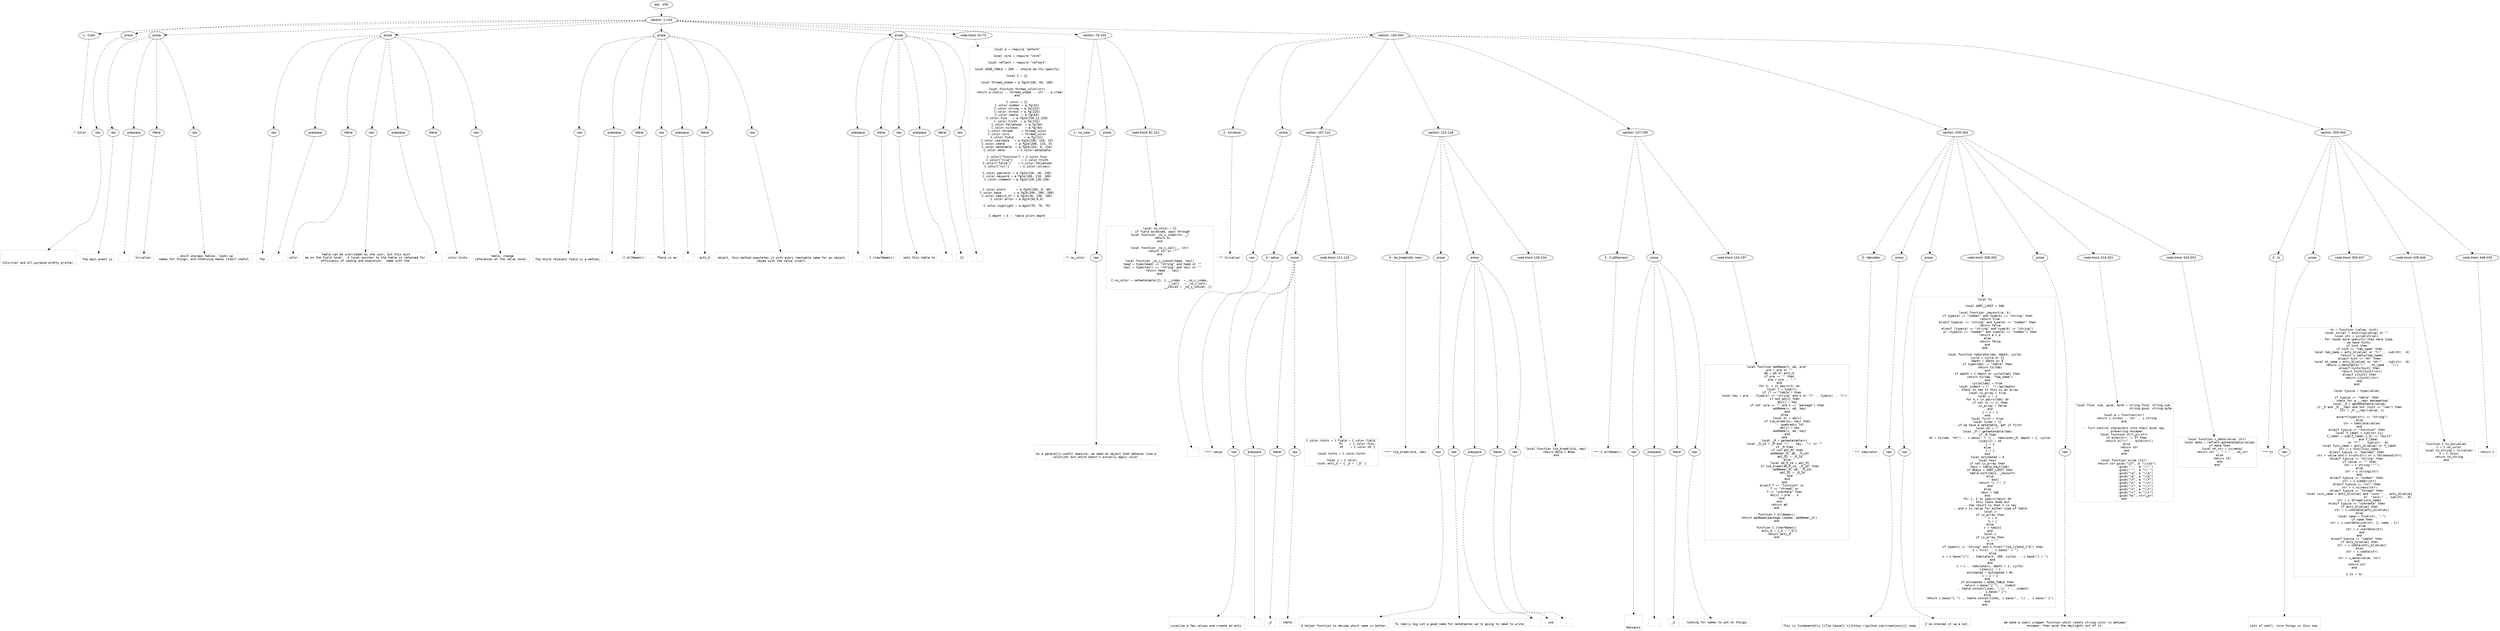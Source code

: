 digraph lpegNode {

node [fontname=Helvetica]
edge [style=dashed]

doc_0 [label="doc - 450"]


doc_0 -> { section_1}
{rank=same; section_1}

section_1 [label="section: 1-103"]


// END RANK doc_0

section_1 -> { header_2 prose_3 prose_4 prose_5 prose_6 prose_7 codeblock_8 section_9 section_10}
{rank=same; header_2 prose_3 prose_4 prose_5 prose_6 prose_7 codeblock_8 section_9 section_10}

header_2 [label="1 : Color"]

prose_3 [label="prose"]

prose_4 [label="prose"]

prose_5 [label="prose"]

prose_6 [label="prose"]

prose_7 [label="prose"]

codeblock_8 [label="code block 20-73"]

section_9 [label="section: 76-103"]

section_10 [label="section: 104-354"]


// END RANK section_1

header_2 -> leaf_11
leaf_11  [color=Gray,shape=rectangle,fontname=Inconsolata,label="* Color"]
// END RANK header_2

prose_3 -> { raw_12}
{rank=same; raw_12}

raw_12 [label="raw"]


// END RANK prose_3

raw_12 -> leaf_13
leaf_13  [color=Gray,shape=rectangle,fontname=Inconsolata,label="


Colorizer and all-purpose pretty printer.
"]
// END RANK raw_12

prose_4 -> { raw_14 prespace_15 literal_16 raw_17}
{rank=same; raw_14 prespace_15 literal_16 raw_17}

raw_14 [label="raw"]

prespace_15 [label="prespace"]

literal_16 [label="literal"]

raw_17 [label="raw"]


// END RANK prose_4

raw_14 -> leaf_18
leaf_18  [color=Gray,shape=rectangle,fontname=Inconsolata,label="
The main event is"]
// END RANK raw_14

prespace_15 -> leaf_19
leaf_19  [color=Gray,shape=rectangle,fontname=Inconsolata,label=" "]
// END RANK prespace_15

literal_16 -> leaf_20
leaf_20  [color=Gray,shape=rectangle,fontname=Inconsolata,label="ts(value)"]
// END RANK literal_16

raw_17 -> leaf_21
leaf_21  [color=Gray,shape=rectangle,fontname=Inconsolata,label=", which unwraps tables, looks up
names for things, and otherwise makes itself useful.
"]
// END RANK raw_17

prose_5 -> { raw_22 prespace_23 literal_24 raw_25 prespace_26 literal_27 raw_28}
{rank=same; raw_22 prespace_23 literal_24 raw_25 prespace_26 literal_27 raw_28}

raw_22 [label="raw"]

prespace_23 [label="prespace"]

literal_24 [label="literal"]

raw_25 [label="raw"]

prespace_26 [label="prespace"]

literal_27 [label="literal"]

raw_28 [label="raw"]


// END RANK prose_5

raw_22 -> leaf_29
leaf_29  [color=Gray,shape=rectangle,fontname=Inconsolata,label="
The"]
// END RANK raw_22

prespace_23 -> leaf_30
leaf_30  [color=Gray,shape=rectangle,fontname=Inconsolata,label=" "]
// END RANK prespace_23

literal_24 -> leaf_31
leaf_31  [color=Gray,shape=rectangle,fontname=Inconsolata,label="color"]
// END RANK literal_24

raw_25 -> leaf_32
leaf_32  [color=Gray,shape=rectangle,fontname=Inconsolata,label=" table can be overridden by the user, but this must
be on the field level.  A local pointer to the table is retained for
efficiency of coding and execution.  Same with the"]
// END RANK raw_25

prespace_26 -> leaf_33
leaf_33  [color=Gray,shape=rectangle,fontname=Inconsolata,label=" "]
// END RANK prespace_26

literal_27 -> leaf_34
leaf_34  [color=Gray,shape=rectangle,fontname=Inconsolata,label="color.hints"]
// END RANK literal_27

raw_28 -> leaf_35
leaf_35  [color=Gray,shape=rectangle,fontname=Inconsolata,label=" table, change
references at the value level.
"]
// END RANK raw_28

prose_6 -> { raw_36 prespace_37 literal_38 raw_39 prespace_40 literal_41 raw_42}
{rank=same; raw_36 prespace_37 literal_38 raw_39 prespace_40 literal_41 raw_42}

raw_36 [label="raw"]

prespace_37 [label="prespace"]

literal_38 [label="literal"]

raw_39 [label="raw"]

prespace_40 [label="prespace"]

literal_41 [label="literal"]

raw_42 [label="raw"]


// END RANK prose_6

raw_36 -> leaf_43
leaf_43  [color=Gray,shape=rectangle,fontname=Inconsolata,label="
The third relevant field is a method,"]
// END RANK raw_36

prespace_37 -> leaf_44
leaf_44  [color=Gray,shape=rectangle,fontname=Inconsolata,label=" "]
// END RANK prespace_37

literal_38 -> leaf_45
leaf_45  [color=Gray,shape=rectangle,fontname=Inconsolata,label="C.allNames()"]
// END RANK literal_38

raw_39 -> leaf_46
leaf_46  [color=Gray,shape=rectangle,fontname=Inconsolata,label=".  There is an"]
// END RANK raw_39

prespace_40 -> leaf_47
leaf_47  [color=Gray,shape=rectangle,fontname=Inconsolata,label=" "]
// END RANK prespace_40

literal_41 -> leaf_48
leaf_48  [color=Gray,shape=rectangle,fontname=Inconsolata,label="anti_G"]
// END RANK literal_41

raw_42 -> leaf_49
leaf_49  [color=Gray,shape=rectangle,fontname=Inconsolata,label="
object, this method populates it with every reachable name for an object,
keyed with the value itself.
"]
// END RANK raw_42

prose_7 -> { prespace_50 literal_51 raw_52 prespace_53 literal_54 raw_55}
{rank=same; prespace_50 literal_51 raw_52 prespace_53 literal_54 raw_55}

prespace_50 [label="prespace"]

literal_51 [label="literal"]

raw_52 [label="raw"]

prespace_53 [label="prespace"]

literal_54 [label="literal"]

raw_55 [label="raw"]


// END RANK prose_7

prespace_50 -> leaf_56
leaf_56  [color=Gray,shape=rectangle,fontname=Inconsolata,label=""]
// END RANK prespace_50

literal_51 -> leaf_57
leaf_57  [color=Gray,shape=rectangle,fontname=Inconsolata,label="C.clearNames()"]
// END RANK literal_51

raw_52 -> leaf_58
leaf_58  [color=Gray,shape=rectangle,fontname=Inconsolata,label=" sets this table to"]
// END RANK raw_52

prespace_53 -> leaf_59
leaf_59  [color=Gray,shape=rectangle,fontname=Inconsolata,label=" "]
// END RANK prespace_53

literal_54 -> leaf_60
leaf_60  [color=Gray,shape=rectangle,fontname=Inconsolata,label="{}"]
// END RANK literal_54

raw_55 -> leaf_61
leaf_61  [color=Gray,shape=rectangle,fontname=Inconsolata,label=".
"]
// END RANK raw_55

codeblock_8 -> leaf_62
leaf_62  [color=Gray,shape=rectangle,fontname=Inconsolata,label="local a = require \"anterm\"

local core = require \"core\"

local reflect = require \"reflect\"

local WIDE_TABLE = 200 -- should be tty-specific

local C = {}

local thread_shade = a.fg24(240, 50, 100)

local function thread_color(str)
   return a.italic .. thread_shade .. str .. a.clear
end

C.color = {}
C.color.number = a.fg(42)
C.color.string = a.fg(222)
C.color.stresc = a.fg(225)
C.color.table  = a.fg(64)
C.color.func   = a.fg24(210,12,120)
C.color.truth  = a.fg(231)
C.color.falsehood  = a.fg(94)
C.color.nilness    = a.fg(93)
C.color.thread     = thread_color
C.color.coro       = thread_color
C.color.field      = a.fg(111)
C.color.userdata   = a.fg24(230, 145, 23)
C.color.cdata      = a.fg24(200, 115, 0)
C.color.metatable  = a.fg24(242, 0, 234)
C.color.meta       = C.color.metatable

C.color[\"function\"] = C.color.func
C.color[\"true\"]     = C.color.truth
C.color[\"false\"]    = C.color.falsehood
C.color[\"nil\"]      = C.color.nilness

C.color.operator = a.fg24(220, 40, 150)
C.color.keyword = a.fg24(100, 210, 100)
C.color.comment = a.fg24(128,128,128)


C.color.alert      = a.fg24(250, 0, 40)
C.color.base       = a.fg24(200, 200, 200)
C.color.search_hl = a.fg24(30, 230, 100)
C.color.error = a.bg24(50,0,0)

C.color.highlight = a.bg24(70, 70, 70)


C.depth = 4 -- table print depth"]
// END RANK codeblock_8

section_9 -> { header_63 prose_64 codeblock_65}
{rank=same; header_63 prose_64 codeblock_65}

header_63 [label="2 : no_color"]

prose_64 [label="prose"]

codeblock_65 [label="code block 81-101"]


// END RANK section_9

header_63 -> leaf_66
leaf_66  [color=Gray,shape=rectangle,fontname=Inconsolata,label="** no_color"]
// END RANK header_63

prose_64 -> { raw_67}
{rank=same; raw_67}

raw_67 [label="raw"]


// END RANK prose_64

raw_67 -> leaf_68
leaf_68  [color=Gray,shape=rectangle,fontname=Inconsolata,label="

As a generally-useful measure, we need an object that behaves like a
colorizer but which doesn't actually apply color.
"]
// END RANK raw_67

codeblock_65 -> leaf_69
leaf_69  [color=Gray,shape=rectangle,fontname=Inconsolata,label="local no_color = {}
-- if field accessed, pass through
local function _no_c_index(nc, _)
   return nc
end

local function _no_c_call(_, str)
   return str or \"\"
end

local function _no_c_concat(head, tail)
   head = type(head) == \"string\" and head or \"\"
   tail = type(tail) == \"string\" and tail or \"\"
   return head .. tail
end

C.no_color = setmetatable({}, { __index  = _no_c_index,
                                __call   = _no_c_call,
                                __concat = _no_c_concat, })"]
// END RANK codeblock_65

section_10 -> { header_70 prose_71 section_72 section_73 section_74 section_75 section_76}
{rank=same; header_70 prose_71 section_72 section_73 section_74 section_75 section_76}

header_70 [label="2 : ts(value)"]

prose_71 [label="prose"]

section_72 [label="section: 107-122"]

section_73 [label="section: 123-136"]

section_74 [label="section: 137-199"]

section_75 [label="section: 200-354"]

section_76 [label="section: 355-450"]


// END RANK section_10

header_70 -> leaf_77
leaf_77  [color=Gray,shape=rectangle,fontname=Inconsolata,label="** ts(value)"]
// END RANK header_70

prose_71 -> { raw_78}
{rank=same; raw_78}

raw_78 [label="raw"]


// END RANK prose_71

raw_78 -> leaf_79
leaf_79  [color=Gray,shape=rectangle,fontname=Inconsolata,label="

"]
// END RANK raw_78

section_72 -> { header_80 prose_81 codeblock_82}
{rank=same; header_80 prose_81 codeblock_82}

header_80 [label="4 : setup"]

prose_81 [label="prose"]

codeblock_82 [label="code block 111-120"]


// END RANK section_72

header_80 -> leaf_83
leaf_83  [color=Gray,shape=rectangle,fontname=Inconsolata,label="**** setup"]
// END RANK header_80

prose_81 -> { raw_84 prespace_85 literal_86 raw_87}
{rank=same; raw_84 prespace_85 literal_86 raw_87}

raw_84 [label="raw"]

prespace_85 [label="prespace"]

literal_86 [label="literal"]

raw_87 [label="raw"]


// END RANK prose_81

raw_84 -> leaf_88
leaf_88  [color=Gray,shape=rectangle,fontname=Inconsolata,label="

Localize a few values and create an anti-"]
// END RANK raw_84

prespace_85 -> leaf_89
leaf_89  [color=Gray,shape=rectangle,fontname=Inconsolata,label=" "]
// END RANK prespace_85

literal_86 -> leaf_90
leaf_90  [color=Gray,shape=rectangle,fontname=Inconsolata,label="_G"]
// END RANK literal_86

raw_87 -> leaf_91
leaf_91  [color=Gray,shape=rectangle,fontname=Inconsolata,label=" table.
"]
// END RANK raw_87

codeblock_82 -> leaf_92
leaf_92  [color=Gray,shape=rectangle,fontname=Inconsolata,label="C.color.hints = { field = C.color.field,
                  fn    = C.color.func,
                  mt    = C.color.mt }

local hints = C.color.hints

local c = C.color
local anti_G = { _G = \"_G\" }"]
// END RANK codeblock_82

section_73 -> { header_93 prose_94 prose_95 codeblock_96}
{rank=same; header_93 prose_94 prose_95 codeblock_96}

header_93 [label="4 : tie_break(old, new)"]

prose_94 [label="prose"]

prose_95 [label="prose"]

codeblock_96 [label="code block 130-134"]


// END RANK section_73

header_93 -> leaf_97
leaf_97  [color=Gray,shape=rectangle,fontname=Inconsolata,label="**** tie_break(old, new)"]
// END RANK header_93

prose_94 -> { raw_98}
{rank=same; raw_98}

raw_98 [label="raw"]


// END RANK prose_94

raw_98 -> leaf_99
leaf_99  [color=Gray,shape=rectangle,fontname=Inconsolata,label="

A helper function to decide which name is better.
"]
// END RANK raw_98

prose_95 -> { raw_100 prespace_101 literal_102 raw_103}
{rank=same; raw_100 prespace_101 literal_102 raw_103}

raw_100 [label="raw"]

prespace_101 [label="prespace"]

literal_102 [label="literal"]

raw_103 [label="raw"]


// END RANK prose_95

raw_100 -> leaf_104
leaf_104  [color=Gray,shape=rectangle,fontname=Inconsolata,label="
To really dig out a good name for metatables we're going to need to write"]
// END RANK raw_100

prespace_101 -> leaf_105
leaf_105  [color=Gray,shape=rectangle,fontname=Inconsolata,label=""]
// END RANK prespace_101

literal_102 -> leaf_106
leaf_106  [color=Gray,shape=rectangle,fontname=Inconsolata,label="use"]
// END RANK literal_102

raw_103 -> leaf_107
leaf_107  [color=Gray,shape=rectangle,fontname=Inconsolata,label=".
"]
// END RANK raw_103

codeblock_96 -> leaf_108
leaf_108  [color=Gray,shape=rectangle,fontname=Inconsolata,label="local function tie_break(old, new)
   return #old > #new
end"]
// END RANK codeblock_96

section_74 -> { header_109 prose_110 codeblock_111}
{rank=same; header_109 prose_110 codeblock_111}

header_109 [label="3 : C.allNames()"]

prose_110 [label="prose"]

codeblock_111 [label="code block 142-197"]


// END RANK section_74

header_109 -> leaf_112
leaf_112  [color=Gray,shape=rectangle,fontname=Inconsolata,label="*** C.allNames()"]
// END RANK header_109

prose_110 -> { raw_113 prespace_114 literal_115 raw_116}
{rank=same; raw_113 prespace_114 literal_115 raw_116}

raw_113 [label="raw"]

prespace_114 [label="prespace"]

literal_115 [label="literal"]

raw_116 [label="raw"]


// END RANK prose_110

raw_113 -> leaf_117
leaf_117  [color=Gray,shape=rectangle,fontname=Inconsolata,label="


Ransacks"]
// END RANK raw_113

prespace_114 -> leaf_118
leaf_118  [color=Gray,shape=rectangle,fontname=Inconsolata,label=" "]
// END RANK prespace_114

literal_115 -> leaf_119
leaf_119  [color=Gray,shape=rectangle,fontname=Inconsolata,label="_G"]
// END RANK literal_115

raw_116 -> leaf_120
leaf_120  [color=Gray,shape=rectangle,fontname=Inconsolata,label=" looking for names to put on things.
"]
// END RANK raw_116

codeblock_111 -> leaf_121
leaf_121  [color=Gray,shape=rectangle,fontname=Inconsolata,label="local function addName(t, aG, pre)
   pre = pre or \"\"
   aG = aG or anti_G
   if pre ~= \"\" then
      pre = pre .. \".\"
   end
   for k, v in pairs(t) do
      local T = type(v)
      if (T == \"table\") then
         local key = pre .. (type(k) == \"string\" and k or \"<\" .. type(k) .. \">\")
         if not aG[v] then
            aG[v] = key
            if not (pre == \"\" and k == \"package\") then
               addName(v, aG, key)
            end
         else
            local kv = aG[v]
            if tie_break(kv, key) then
               -- quadradic lol
               aG[v] = key
               addName(v, aG, key)
            end
         end
         local _M = getmetatable(v)
         local _M_id = _M and \"⟨\" .. key.. \"⟩\" or \"\"
         if _M then
            if not aG[_M] then
               addName(_M, aG, _M_id)
               aG[_M] = _M_id
            else
               local aG_M_id = aG[_M]
               if tie_break(aG_M_id, _M_id) then
                  addName(_M, aG, _M_id)
                  aG[_M] = _M_id
               end
            end
         end
      elseif T == \"function\" or
         T == \"thread\" or
         T == \"userdata\" then
         aG[v] = pre .. k
      end
   end
   return aG
end

function C.allNames()
   return addName(package.loaded, addName(_G))
end

function C.clearNames()
   anti_G = {_G = \"_G\"}
   return anti_G
end"]
// END RANK codeblock_111

section_75 -> { header_122 prose_123 prose_124 codeblock_125 prose_126 codeblock_127 codeblock_128}
{rank=same; header_122 prose_123 prose_124 codeblock_125 prose_126 codeblock_127 codeblock_128}

header_122 [label="3 : tabulator"]

prose_123 [label="prose"]

prose_124 [label="prose"]

codeblock_125 [label="code block 208-305"]

prose_126 [label="prose"]

codeblock_127 [label="code block 310-341"]

codeblock_128 [label="code block 343-353"]


// END RANK section_75

header_122 -> leaf_129
leaf_129  [color=Gray,shape=rectangle,fontname=Inconsolata,label="*** tabulator"]
// END RANK header_122

prose_123 -> { raw_130}
{rank=same; raw_130}

raw_130 [label="raw"]


// END RANK prose_123

raw_130 -> leaf_131
leaf_131  [color=Gray,shape=rectangle,fontname=Inconsolata,label="

This is fundamentally [[Tim Caswell's][https://github.com/creationix]] code.
"]
// END RANK raw_130

prose_124 -> { raw_132}
{rank=same; raw_132}

raw_132 [label="raw"]


// END RANK prose_124

raw_132 -> leaf_133
leaf_133  [color=Gray,shape=rectangle,fontname=Inconsolata,label="
I've dressed it up a bit.
"]
// END RANK raw_132

codeblock_125 -> leaf_134
leaf_134  [color=Gray,shape=rectangle,fontname=Inconsolata,label="local ts

local SORT_LIMIT = 500

local function _keysort(a, b)
   if type(a) == \"number\" and type(b) == \"string\" then
      return true
   elseif type(a) == \"string\" and type(b) == \"number\" then
      return false
   elseif (type(a) == \"string\" and type(b) == \"string\")
      or (type(a) == \"number\" and type(b) == \"number\") then
      return a < b
   else
      return false
   end
end

local function tabulate(tab, depth, cycle)
   cycle = cycle or {}
   depth = depth or 0
   if type(tab) ~= \"table\" then
      return ts(tab)
   end
   if depth > C.depth or cycle[tab] then
      return ts(tab, \"tab_name\")
   end
   cycle[tab] = true
   local indent = (\"  \"):rep(depth)
   -- Check to see if this is an array
   local is_array = true
   local i = 1
   for k,v in pairs(tab) do
      if not (k == i) then
         is_array = false
      end
      i = i + 1
   end
   local first = true
   local lines = {}
   -- if we have a metatable, get it first
   local mt = \"\"
   local _M = getmetatable(tab)
   if _M then
      mt = ts(tab, \"mt\") .. c.base(\" = \") .. tabulate(_M, depth + 1, cycle)
      lines[1] = mt
      i = 2
   else
      i = 1
   end
   local estimated = 0
   local keys
   if not is_array then
      keys = table.keys(tab)
      if #keys < SORT_LIMIT then
         table.sort(keys, _keysort)
      else
         -- bail
         return \"{ !!! }\"
      end
   else
      keys = tab
   end
   for j, k in ipairs(keys) do
      -- this looks dumb but
      -- the result is that k is key
      -- and v is value for either type of table
      local v
      if is_array then
         v = k
         k = j
      else
         v = tab[k]
      end
      local s
      if is_array then
         s = \"\"
      else
         if type(k) == \"string\" and k:find(\"^[%a_][%a%d_]*$\") then
            s = ts(k) .. c.base(\" = \")
         else
            s = c.base(\"[\") .. tabulate(k, 100, cycle) .. c.base(\"] = \")
         end
      end
      s = s .. tabulate(v, depth + 1, cycle)
      lines[i] = s
      estimated = estimated + #s
      i = i + 1
   end
   if estimated > WIDE_TABLE then
      return c.base(\"{ \") .. indent
         .. table.concat(lines, \",\\n  \" .. indent)
         ..  c.base(\" }\")
   else
      return c.base(\"{ \") .. table.concat(lines, c.base(\", \")) .. c.base(\" }\")
   end
end"]
// END RANK codeblock_125

prose_126 -> { raw_135}
{rank=same; raw_135}

raw_135 [label="raw"]


// END RANK prose_126

raw_135 -> leaf_136
leaf_136  [color=Gray,shape=rectangle,fontname=Inconsolata,label="
We make a small wrapper function which resets string color in between
escapes, then gsub the daylights out of it.
"]
// END RANK raw_135

codeblock_127 -> leaf_137
leaf_137  [color=Gray,shape=rectangle,fontname=Inconsolata,label="local find, sub, gsub, byte = string.find, string.sub,
                              string.gsub, string.byte

local e = function(str)
   return c.stresc .. str .. c.string
end

-- Turn control characters into their byte rep,
-- preserving escapes
local function ctrl_pr(str)
   if byte(str) ~= 27 then
      return e(\"\\\\\" .. byte(str))
   else
      return str
   end
end

local function scrub (str)
   return str:gsub(\"\\27\", e \"\\\\x1b\")
             :gsub('\"',  e '\\\\\"')
             :gsub(\"'\",  e \"\\\\'\")
             :gsub(\"\\a\", e \"\\\\a\")
             :gsub(\"\\b\", e \"\\\\b\")
             :gsub(\"\\f\", e \"\\\\f\")
             :gsub(\"\\n\", e \"\\\\n\")
             :gsub(\"\\r\", e \"\\\\r\")
             :gsub(\"\\t\", e \"\\\\t\")
             :gsub(\"\\v\", e \"\\\\v\")
             :gsub(\"%c\", ctrl_pr)
end"]
// END RANK codeblock_127

codeblock_128 -> leaf_138
leaf_138  [color=Gray,shape=rectangle,fontname=Inconsolata,label="local function c_data(value, str)
   local meta = reflect.getmetatable(value)
   if meta then
      local mt_str = ts(meta)
      return str .. \" = \" .. mt_str
   else
      return str
   end
end"]
// END RANK codeblock_128

section_76 -> { header_139 prose_140 codeblock_141 codeblock_142 codeblock_143}
{rank=same; header_139 prose_140 codeblock_141 codeblock_142 codeblock_143}

header_139 [label="3 : ts"]

prose_140 [label="prose"]

codeblock_141 [label="code block 359-437"]

codeblock_142 [label="code block 439-446"]

codeblock_143 [label="code block 448-450"]


// END RANK section_76

header_139 -> leaf_144
leaf_144  [color=Gray,shape=rectangle,fontname=Inconsolata,label="*** ts"]
// END RANK header_139

prose_140 -> { raw_145}
{rank=same; raw_145}

raw_145 [label="raw"]


// END RANK prose_140

raw_145 -> leaf_146
leaf_146  [color=Gray,shape=rectangle,fontname=Inconsolata,label="

Lots of small, nice things in this one.
"]
// END RANK raw_145

codeblock_141 -> leaf_147
leaf_147  [color=Gray,shape=rectangle,fontname=Inconsolata,label="ts = function (value, hint)
   local strval = tostring(value) or \"\"
   local str = scrub(strval)
   -- For cases more specific than mere type,
   -- we have hints:
   if hint then
      if hint == \"tab_name\" then
         local tab_name = anti_G[value] or \"t:\" .. sub(str, -6)
         return c.table(tab_name)
      elseif hint == \"mt\" then
         local mt_name = anti_G[value] or \"mt:\" .. sub(str, -6)
         return c.metatable(\"⟨\" .. mt_name .. \"⟩\")
      elseif hints[hint] then
         return hints[hint](str)
      elseif c[hint] then
         return c[hint](str)
      end
   end

   local typica = type(value)

   if typica == \"table\" then
      -- check for a __repr metamethod
      local _M = getmetatable(value)
      if _M and _M.__repr and not (hint == \"raw\") then
         str = _M.__repr(value, c)

         assert(type(str) == \"string\")
      else
         str = tabulate(value)
      end
   elseif typica == \"function\" then
      local f_label = sub(str,11)
      f_label = sub(f_label,1,5) == \"built\"
                and f_label
                or \"f:\" .. sub(str, -6)
      local func_name = anti_G[value] or f_label
      str = c.func(func_name)
   elseif typica == \"boolean\" then
      str = value and c.truth(str) or c.falsehood(str)
   elseif typica == \"string\" then
      if value == \"\" then
         str = c.string('\"\"')
      else
         str = c.string(str)
      end
   elseif typica == \"number\" then
      str = c.number(str)
   elseif typica == \"nil\" then
      str = c.nilness(str)
   elseif typica == \"thread\" then
      local coro_name = anti_G[value] and \"coro:\" .. anti_G[value]
                                      or  \"coro:\" .. sub(str, -6)
      str = c.thread(coro_name)
   elseif typica == \"userdata\" then
      if anti_G[value] then
         str = c.userdata(anti_G[value])
      else
         local name = find(str, \":\")
         if name then
            str = c.userdata(sub(str, 1, name - 1))
         else
            str = c.userdata(str)
         end
      end
   elseif typica == \"cdata\" then
      if anti_G[value] then
         str = c.cdata(anti_G[value])
      else
         str = c.cdata(str)
      end
      str = c_data(value, str)
   end
   return str
end

C.ts = ts"]
// END RANK codeblock_141

codeblock_142 -> leaf_148
leaf_148  [color=Gray,shape=rectangle,fontname=Inconsolata,label="function C.ts_bw(value)
   c = C.no_color
   local to_string = ts(value)
   c = C.color
   return to_string
end"]
// END RANK codeblock_142

codeblock_143 -> leaf_149
leaf_149  [color=Gray,shape=rectangle,fontname=Inconsolata,label="return C"]
// END RANK codeblock_143


}
